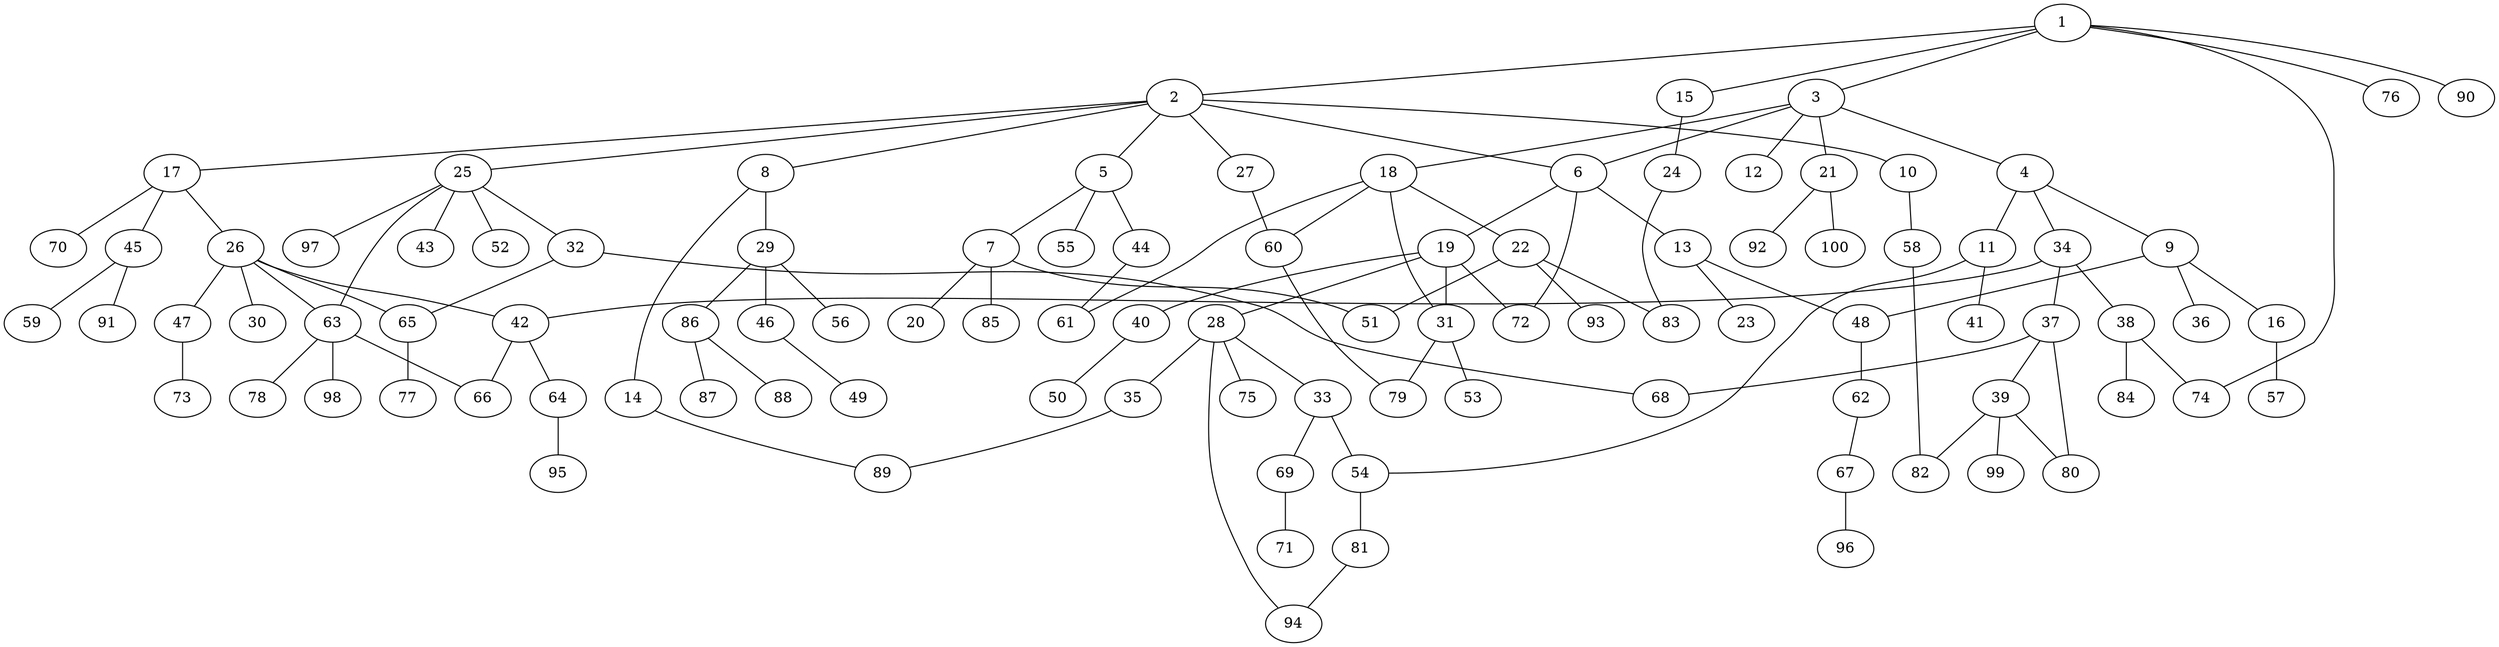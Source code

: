 graph graphname {1--2
1--3
1--15
1--74
1--76
1--90
2--5
2--6
2--8
2--10
2--17
2--25
2--27
3--4
3--6
3--12
3--18
3--21
4--9
4--11
4--34
5--7
5--44
5--55
6--13
6--19
6--72
7--20
7--51
7--85
8--14
8--29
9--16
9--36
9--48
10--58
11--41
11--54
13--23
13--48
14--89
15--24
16--57
17--26
17--45
17--70
18--22
18--31
18--60
18--61
19--28
19--31
19--40
19--72
21--92
21--100
22--51
22--83
22--93
24--83
25--32
25--43
25--52
25--63
25--97
26--30
26--42
26--47
26--63
26--65
27--60
28--33
28--35
28--75
28--94
29--46
29--56
29--86
31--53
31--79
32--65
32--68
33--54
33--69
34--37
34--38
34--42
35--89
37--39
37--68
37--80
38--74
38--84
39--80
39--82
39--99
40--50
42--64
42--66
44--61
45--59
45--91
46--49
47--73
48--62
54--81
58--82
60--79
62--67
63--66
63--78
63--98
64--95
65--77
67--96
69--71
81--94
86--87
86--88
}